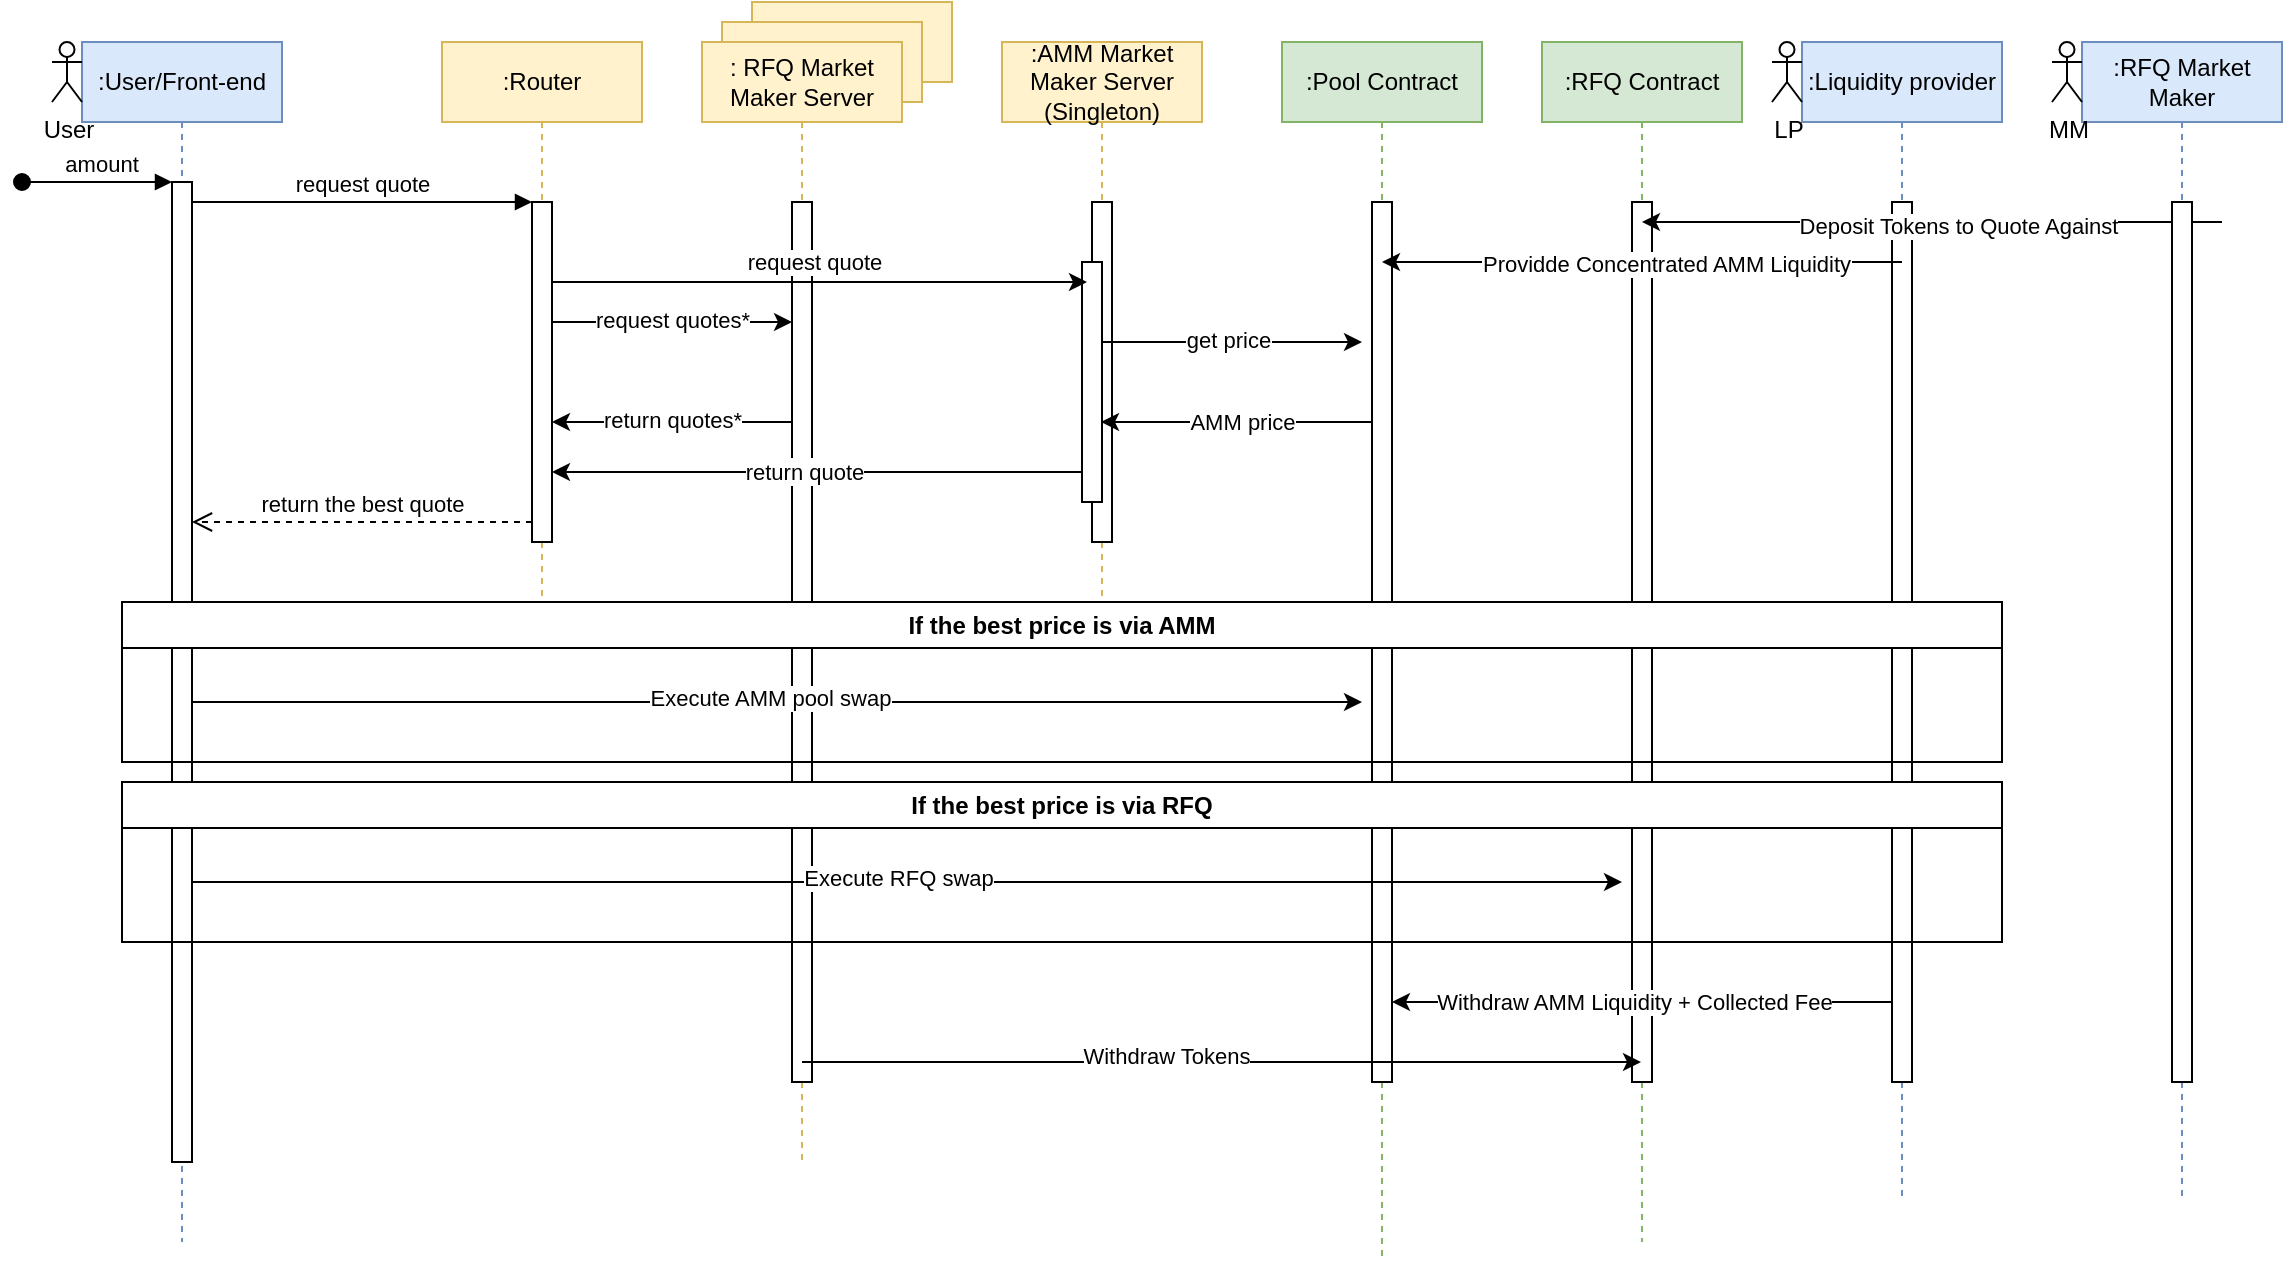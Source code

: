 <mxfile version="22.0.5" type="github">
  <diagram name="Page-1" id="2YBvvXClWsGukQMizWep">
    <mxGraphModel dx="1364" dy="803" grid="1" gridSize="10" guides="1" tooltips="1" connect="1" arrows="1" fold="1" page="1" pageScale="1" pageWidth="850" pageHeight="1100" math="0" shadow="0">
      <root>
        <mxCell id="0" />
        <mxCell id="1" parent="0" />
        <mxCell id="oIRtnbg-KgbVpLRa1ibR-24" value="" style="rounded=0;whiteSpace=wrap;html=1;fillColor=#fff2cc;strokeColor=#d6b656;" vertex="1" parent="1">
          <mxGeometry x="375" y="20" width="100" height="40" as="geometry" />
        </mxCell>
        <mxCell id="oIRtnbg-KgbVpLRa1ibR-23" value="" style="rounded=0;whiteSpace=wrap;html=1;fillColor=#fff2cc;strokeColor=#d6b656;" vertex="1" parent="1">
          <mxGeometry x="360" y="30" width="100" height="40" as="geometry" />
        </mxCell>
        <mxCell id="aM9ryv3xv72pqoxQDRHE-1" value=":User/Front-end" style="shape=umlLifeline;perimeter=lifelinePerimeter;whiteSpace=wrap;html=1;container=0;dropTarget=0;collapsible=0;recursiveResize=0;outlineConnect=0;portConstraint=eastwest;newEdgeStyle={&quot;edgeStyle&quot;:&quot;elbowEdgeStyle&quot;,&quot;elbow&quot;:&quot;vertical&quot;,&quot;curved&quot;:0,&quot;rounded&quot;:0};fillColor=#dae8fc;strokeColor=#6c8ebf;" parent="1" vertex="1">
          <mxGeometry x="40" y="40" width="100" height="600" as="geometry" />
        </mxCell>
        <mxCell id="aM9ryv3xv72pqoxQDRHE-2" value="" style="html=1;points=[];perimeter=orthogonalPerimeter;outlineConnect=0;targetShapes=umlLifeline;portConstraint=eastwest;newEdgeStyle={&quot;edgeStyle&quot;:&quot;elbowEdgeStyle&quot;,&quot;elbow&quot;:&quot;vertical&quot;,&quot;curved&quot;:0,&quot;rounded&quot;:0};" parent="aM9ryv3xv72pqoxQDRHE-1" vertex="1">
          <mxGeometry x="45" y="70" width="10" height="490" as="geometry" />
        </mxCell>
        <mxCell id="aM9ryv3xv72pqoxQDRHE-3" value="&amp;nbsp;amount" style="html=1;verticalAlign=bottom;startArrow=oval;endArrow=block;startSize=8;edgeStyle=elbowEdgeStyle;elbow=vertical;curved=0;rounded=0;" parent="aM9ryv3xv72pqoxQDRHE-1" target="aM9ryv3xv72pqoxQDRHE-2" edge="1">
          <mxGeometry relative="1" as="geometry">
            <mxPoint x="-30" y="70" as="sourcePoint" />
          </mxGeometry>
        </mxCell>
        <mxCell id="oIRtnbg-KgbVpLRa1ibR-9" value="" style="edgeStyle=elbowEdgeStyle;rounded=0;orthogonalLoop=1;jettySize=auto;html=1;elbow=vertical;curved=0;" edge="1" parent="1" target="oIRtnbg-KgbVpLRa1ibR-2">
          <mxGeometry relative="1" as="geometry">
            <mxPoint x="275" y="180" as="sourcePoint" />
            <mxPoint x="400.5" y="180" as="targetPoint" />
          </mxGeometry>
        </mxCell>
        <mxCell id="oIRtnbg-KgbVpLRa1ibR-12" value="request quotes*" style="edgeLabel;html=1;align=center;verticalAlign=middle;resizable=0;points=[];" vertex="1" connectable="0" parent="oIRtnbg-KgbVpLRa1ibR-9">
          <mxGeometry x="-0.259" y="1" relative="1" as="geometry">
            <mxPoint x="15" as="offset" />
          </mxGeometry>
        </mxCell>
        <mxCell id="aM9ryv3xv72pqoxQDRHE-5" value=":Router" style="shape=umlLifeline;perimeter=lifelinePerimeter;whiteSpace=wrap;html=1;container=0;dropTarget=0;collapsible=0;recursiveResize=0;outlineConnect=0;portConstraint=eastwest;newEdgeStyle={&quot;edgeStyle&quot;:&quot;elbowEdgeStyle&quot;,&quot;elbow&quot;:&quot;vertical&quot;,&quot;curved&quot;:0,&quot;rounded&quot;:0};fillColor=#fff2cc;strokeColor=#d6b656;" parent="1" vertex="1">
          <mxGeometry x="220" y="40" width="100" height="300" as="geometry" />
        </mxCell>
        <mxCell id="aM9ryv3xv72pqoxQDRHE-6" value="" style="html=1;points=[];perimeter=orthogonalPerimeter;outlineConnect=0;targetShapes=umlLifeline;portConstraint=eastwest;newEdgeStyle={&quot;edgeStyle&quot;:&quot;elbowEdgeStyle&quot;,&quot;elbow&quot;:&quot;vertical&quot;,&quot;curved&quot;:0,&quot;rounded&quot;:0};" parent="aM9ryv3xv72pqoxQDRHE-5" vertex="1">
          <mxGeometry x="45" y="80" width="10" height="170" as="geometry" />
        </mxCell>
        <mxCell id="aM9ryv3xv72pqoxQDRHE-7" value="request quote" style="html=1;verticalAlign=bottom;endArrow=block;edgeStyle=elbowEdgeStyle;elbow=vertical;curved=0;rounded=0;" parent="1" source="aM9ryv3xv72pqoxQDRHE-2" target="aM9ryv3xv72pqoxQDRHE-6" edge="1">
          <mxGeometry relative="1" as="geometry">
            <mxPoint x="195" y="130" as="sourcePoint" />
            <Array as="points">
              <mxPoint x="180" y="120" />
            </Array>
          </mxGeometry>
        </mxCell>
        <mxCell id="aM9ryv3xv72pqoxQDRHE-8" value="return the best quote" style="html=1;verticalAlign=bottom;endArrow=open;dashed=1;endSize=8;edgeStyle=elbowEdgeStyle;elbow=vertical;curved=0;rounded=0;" parent="1" source="aM9ryv3xv72pqoxQDRHE-6" target="aM9ryv3xv72pqoxQDRHE-2" edge="1">
          <mxGeometry relative="1" as="geometry">
            <mxPoint x="195" y="205" as="targetPoint" />
            <Array as="points">
              <mxPoint x="190" y="280" />
            </Array>
          </mxGeometry>
        </mxCell>
        <mxCell id="oIRtnbg-KgbVpLRa1ibR-1" value=": RFQ Market Maker Server" style="shape=umlLifeline;perimeter=lifelinePerimeter;whiteSpace=wrap;html=1;container=0;dropTarget=0;collapsible=0;recursiveResize=0;outlineConnect=0;portConstraint=eastwest;newEdgeStyle={&quot;edgeStyle&quot;:&quot;elbowEdgeStyle&quot;,&quot;elbow&quot;:&quot;vertical&quot;,&quot;curved&quot;:0,&quot;rounded&quot;:0};fillColor=#fff2cc;strokeColor=#d6b656;" vertex="1" parent="1">
          <mxGeometry x="350" y="40" width="100" height="560" as="geometry" />
        </mxCell>
        <mxCell id="oIRtnbg-KgbVpLRa1ibR-2" value="" style="html=1;points=[];perimeter=orthogonalPerimeter;outlineConnect=0;targetShapes=umlLifeline;portConstraint=eastwest;newEdgeStyle={&quot;edgeStyle&quot;:&quot;elbowEdgeStyle&quot;,&quot;elbow&quot;:&quot;vertical&quot;,&quot;curved&quot;:0,&quot;rounded&quot;:0};" vertex="1" parent="oIRtnbg-KgbVpLRa1ibR-1">
          <mxGeometry x="45" y="80" width="10" height="440" as="geometry" />
        </mxCell>
        <mxCell id="oIRtnbg-KgbVpLRa1ibR-3" value=":AMM Market Maker Server (Singleton)" style="shape=umlLifeline;perimeter=lifelinePerimeter;whiteSpace=wrap;html=1;container=0;dropTarget=0;collapsible=0;recursiveResize=0;outlineConnect=0;portConstraint=eastwest;newEdgeStyle={&quot;edgeStyle&quot;:&quot;elbowEdgeStyle&quot;,&quot;elbow&quot;:&quot;vertical&quot;,&quot;curved&quot;:0,&quot;rounded&quot;:0};fillColor=#fff2cc;strokeColor=#d6b656;" vertex="1" parent="1">
          <mxGeometry x="500" y="40" width="100" height="300" as="geometry" />
        </mxCell>
        <mxCell id="oIRtnbg-KgbVpLRa1ibR-4" value="" style="html=1;points=[];perimeter=orthogonalPerimeter;outlineConnect=0;targetShapes=umlLifeline;portConstraint=eastwest;newEdgeStyle={&quot;edgeStyle&quot;:&quot;elbowEdgeStyle&quot;,&quot;elbow&quot;:&quot;vertical&quot;,&quot;curved&quot;:0,&quot;rounded&quot;:0};" vertex="1" parent="oIRtnbg-KgbVpLRa1ibR-3">
          <mxGeometry x="45" y="80" width="10" height="170" as="geometry" />
        </mxCell>
        <mxCell id="oIRtnbg-KgbVpLRa1ibR-15" value="" style="html=1;points=[];perimeter=orthogonalPerimeter;outlineConnect=0;targetShapes=umlLifeline;portConstraint=eastwest;newEdgeStyle={&quot;edgeStyle&quot;:&quot;elbowEdgeStyle&quot;,&quot;elbow&quot;:&quot;vertical&quot;,&quot;curved&quot;:0,&quot;rounded&quot;:0};" vertex="1" parent="oIRtnbg-KgbVpLRa1ibR-3">
          <mxGeometry x="40" y="110" width="10" height="120" as="geometry" />
        </mxCell>
        <mxCell id="oIRtnbg-KgbVpLRa1ibR-7" value=":Pool Contract" style="shape=umlLifeline;perimeter=lifelinePerimeter;whiteSpace=wrap;html=1;container=0;dropTarget=0;collapsible=0;recursiveResize=0;outlineConnect=0;portConstraint=eastwest;newEdgeStyle={&quot;edgeStyle&quot;:&quot;elbowEdgeStyle&quot;,&quot;elbow&quot;:&quot;vertical&quot;,&quot;curved&quot;:0,&quot;rounded&quot;:0};fillColor=#d5e8d4;strokeColor=#82b366;" vertex="1" parent="1">
          <mxGeometry x="640" y="40" width="100" height="610" as="geometry" />
        </mxCell>
        <mxCell id="oIRtnbg-KgbVpLRa1ibR-8" value="" style="html=1;points=[];perimeter=orthogonalPerimeter;outlineConnect=0;targetShapes=umlLifeline;portConstraint=eastwest;newEdgeStyle={&quot;edgeStyle&quot;:&quot;elbowEdgeStyle&quot;,&quot;elbow&quot;:&quot;vertical&quot;,&quot;curved&quot;:0,&quot;rounded&quot;:0};" vertex="1" parent="oIRtnbg-KgbVpLRa1ibR-7">
          <mxGeometry x="45" y="80" width="10" height="440" as="geometry" />
        </mxCell>
        <mxCell id="oIRtnbg-KgbVpLRa1ibR-10" value="" style="edgeStyle=elbowEdgeStyle;rounded=0;orthogonalLoop=1;jettySize=auto;html=1;elbow=vertical;curved=0;" edge="1" parent="1" source="aM9ryv3xv72pqoxQDRHE-6">
          <mxGeometry relative="1" as="geometry">
            <mxPoint x="277.5" y="160" as="sourcePoint" />
            <mxPoint x="542.5" y="160" as="targetPoint" />
          </mxGeometry>
        </mxCell>
        <mxCell id="oIRtnbg-KgbVpLRa1ibR-11" value="request quote" style="edgeLabel;html=1;align=center;verticalAlign=middle;resizable=0;points=[];" vertex="1" connectable="0" parent="oIRtnbg-KgbVpLRa1ibR-10">
          <mxGeometry x="-0.546" y="3" relative="1" as="geometry">
            <mxPoint x="70" y="-7" as="offset" />
          </mxGeometry>
        </mxCell>
        <mxCell id="oIRtnbg-KgbVpLRa1ibR-13" value="" style="edgeStyle=elbowEdgeStyle;rounded=0;orthogonalLoop=1;jettySize=auto;html=1;elbow=horizontal;curved=0;exitX=1;exitY=0.333;exitDx=0;exitDy=0;exitPerimeter=0;" edge="1" parent="1" source="oIRtnbg-KgbVpLRa1ibR-15">
          <mxGeometry relative="1" as="geometry">
            <mxPoint x="560" y="180" as="sourcePoint" />
            <mxPoint x="680" y="190" as="targetPoint" />
          </mxGeometry>
        </mxCell>
        <mxCell id="oIRtnbg-KgbVpLRa1ibR-14" value="get price" style="edgeLabel;html=1;align=center;verticalAlign=middle;resizable=0;points=[];" vertex="1" connectable="0" parent="oIRtnbg-KgbVpLRa1ibR-13">
          <mxGeometry x="-0.259" y="1" relative="1" as="geometry">
            <mxPoint x="15" as="offset" />
          </mxGeometry>
        </mxCell>
        <mxCell id="oIRtnbg-KgbVpLRa1ibR-17" value="" style="edgeStyle=elbowEdgeStyle;rounded=0;orthogonalLoop=1;jettySize=auto;html=1;elbow=vertical;curved=0;" edge="1" parent="1">
          <mxGeometry relative="1" as="geometry">
            <mxPoint x="685" y="230" as="sourcePoint" />
            <mxPoint x="549.5" y="230" as="targetPoint" />
          </mxGeometry>
        </mxCell>
        <mxCell id="oIRtnbg-KgbVpLRa1ibR-18" value="AMM price" style="edgeLabel;html=1;align=center;verticalAlign=middle;resizable=0;points=[];" vertex="1" connectable="0" parent="oIRtnbg-KgbVpLRa1ibR-17">
          <mxGeometry x="-0.1" y="3" relative="1" as="geometry">
            <mxPoint x="-4" y="-3" as="offset" />
          </mxGeometry>
        </mxCell>
        <mxCell id="oIRtnbg-KgbVpLRa1ibR-27" value="" style="endArrow=classic;html=1;rounded=0;exitX=0;exitY=0.875;exitDx=0;exitDy=0;exitPerimeter=0;" edge="1" parent="1" source="oIRtnbg-KgbVpLRa1ibR-15" target="aM9ryv3xv72pqoxQDRHE-6">
          <mxGeometry width="50" height="50" relative="1" as="geometry">
            <mxPoint x="535.25" y="220" as="sourcePoint" />
            <mxPoint x="280" y="220" as="targetPoint" />
          </mxGeometry>
        </mxCell>
        <mxCell id="oIRtnbg-KgbVpLRa1ibR-29" value="Text" style="edgeLabel;html=1;align=center;verticalAlign=middle;resizable=0;points=[];" vertex="1" connectable="0" parent="oIRtnbg-KgbVpLRa1ibR-27">
          <mxGeometry x="0.064" y="-1" relative="1" as="geometry">
            <mxPoint as="offset" />
          </mxGeometry>
        </mxCell>
        <mxCell id="oIRtnbg-KgbVpLRa1ibR-30" value="return quote" style="edgeLabel;html=1;align=center;verticalAlign=middle;resizable=0;points=[];" vertex="1" connectable="0" parent="oIRtnbg-KgbVpLRa1ibR-27">
          <mxGeometry x="0.049" relative="1" as="geometry">
            <mxPoint as="offset" />
          </mxGeometry>
        </mxCell>
        <mxCell id="oIRtnbg-KgbVpLRa1ibR-31" value="" style="endArrow=classic;html=1;rounded=0;" edge="1" parent="1" source="oIRtnbg-KgbVpLRa1ibR-2" target="aM9ryv3xv72pqoxQDRHE-6">
          <mxGeometry width="50" height="50" relative="1" as="geometry">
            <mxPoint x="390" y="220" as="sourcePoint" />
            <mxPoint x="280" y="220" as="targetPoint" />
            <Array as="points">
              <mxPoint x="300" y="230" />
            </Array>
          </mxGeometry>
        </mxCell>
        <mxCell id="oIRtnbg-KgbVpLRa1ibR-32" value="return quotes*" style="edgeLabel;html=1;align=center;verticalAlign=middle;resizable=0;points=[];" vertex="1" connectable="0" parent="oIRtnbg-KgbVpLRa1ibR-31">
          <mxGeometry y="-1" relative="1" as="geometry">
            <mxPoint as="offset" />
          </mxGeometry>
        </mxCell>
        <mxCell id="oIRtnbg-KgbVpLRa1ibR-35" value=":RFQ Contract" style="shape=umlLifeline;perimeter=lifelinePerimeter;whiteSpace=wrap;html=1;container=0;dropTarget=0;collapsible=0;recursiveResize=0;outlineConnect=0;portConstraint=eastwest;newEdgeStyle={&quot;edgeStyle&quot;:&quot;elbowEdgeStyle&quot;,&quot;elbow&quot;:&quot;vertical&quot;,&quot;curved&quot;:0,&quot;rounded&quot;:0};fillColor=#d5e8d4;strokeColor=#82b366;" vertex="1" parent="1">
          <mxGeometry x="770" y="40" width="100" height="600" as="geometry" />
        </mxCell>
        <mxCell id="oIRtnbg-KgbVpLRa1ibR-36" value="" style="html=1;points=[];perimeter=orthogonalPerimeter;outlineConnect=0;targetShapes=umlLifeline;portConstraint=eastwest;newEdgeStyle={&quot;edgeStyle&quot;:&quot;elbowEdgeStyle&quot;,&quot;elbow&quot;:&quot;vertical&quot;,&quot;curved&quot;:0,&quot;rounded&quot;:0};" vertex="1" parent="oIRtnbg-KgbVpLRa1ibR-35">
          <mxGeometry x="45" y="80" width="10" height="440" as="geometry" />
        </mxCell>
        <mxCell id="oIRtnbg-KgbVpLRa1ibR-37" value=":Liquidity provider" style="shape=umlLifeline;perimeter=lifelinePerimeter;whiteSpace=wrap;html=1;container=0;dropTarget=0;collapsible=0;recursiveResize=0;outlineConnect=0;portConstraint=eastwest;newEdgeStyle={&quot;edgeStyle&quot;:&quot;elbowEdgeStyle&quot;,&quot;elbow&quot;:&quot;vertical&quot;,&quot;curved&quot;:0,&quot;rounded&quot;:0};fillColor=#dae8fc;strokeColor=#6c8ebf;" vertex="1" parent="1">
          <mxGeometry x="900" y="40" width="100" height="580" as="geometry" />
        </mxCell>
        <mxCell id="oIRtnbg-KgbVpLRa1ibR-38" value="" style="html=1;points=[];perimeter=orthogonalPerimeter;outlineConnect=0;targetShapes=umlLifeline;portConstraint=eastwest;newEdgeStyle={&quot;edgeStyle&quot;:&quot;elbowEdgeStyle&quot;,&quot;elbow&quot;:&quot;vertical&quot;,&quot;curved&quot;:0,&quot;rounded&quot;:0};" vertex="1" parent="oIRtnbg-KgbVpLRa1ibR-37">
          <mxGeometry x="45" y="80" width="10" height="440" as="geometry" />
        </mxCell>
        <mxCell id="oIRtnbg-KgbVpLRa1ibR-41" value="If the best price is via AMM" style="swimlane;whiteSpace=wrap;html=1;" vertex="1" parent="1">
          <mxGeometry x="60" y="320" width="940" height="80" as="geometry">
            <mxRectangle x="60" y="320" width="110" height="30" as="alternateBounds" />
          </mxGeometry>
        </mxCell>
        <mxCell id="oIRtnbg-KgbVpLRa1ibR-42" value="" style="endArrow=classic;html=1;rounded=0;" edge="1" parent="oIRtnbg-KgbVpLRa1ibR-41">
          <mxGeometry width="50" height="50" relative="1" as="geometry">
            <mxPoint x="35" y="50" as="sourcePoint" />
            <mxPoint x="620" y="50" as="targetPoint" />
          </mxGeometry>
        </mxCell>
        <mxCell id="oIRtnbg-KgbVpLRa1ibR-43" value="Execute AMM pool swap" style="edgeLabel;html=1;align=center;verticalAlign=middle;resizable=0;points=[];" vertex="1" connectable="0" parent="oIRtnbg-KgbVpLRa1ibR-42">
          <mxGeometry x="-0.012" y="2" relative="1" as="geometry">
            <mxPoint as="offset" />
          </mxGeometry>
        </mxCell>
        <mxCell id="oIRtnbg-KgbVpLRa1ibR-44" value="If the best price is via RFQ" style="swimlane;whiteSpace=wrap;html=1;" vertex="1" parent="1">
          <mxGeometry x="60" y="410" width="940" height="80" as="geometry">
            <mxRectangle x="60" y="320" width="110" height="30" as="alternateBounds" />
          </mxGeometry>
        </mxCell>
        <mxCell id="oIRtnbg-KgbVpLRa1ibR-45" value="" style="endArrow=classic;html=1;rounded=0;" edge="1" parent="oIRtnbg-KgbVpLRa1ibR-44">
          <mxGeometry width="50" height="50" relative="1" as="geometry">
            <mxPoint x="35" y="50" as="sourcePoint" />
            <mxPoint x="750" y="50" as="targetPoint" />
          </mxGeometry>
        </mxCell>
        <mxCell id="oIRtnbg-KgbVpLRa1ibR-46" value="Execute RFQ swap" style="edgeLabel;html=1;align=center;verticalAlign=middle;resizable=0;points=[];" vertex="1" connectable="0" parent="oIRtnbg-KgbVpLRa1ibR-45">
          <mxGeometry x="-0.012" y="2" relative="1" as="geometry">
            <mxPoint as="offset" />
          </mxGeometry>
        </mxCell>
        <mxCell id="oIRtnbg-KgbVpLRa1ibR-48" value="" style="endArrow=classic;html=1;rounded=0;" edge="1" parent="1" target="oIRtnbg-KgbVpLRa1ibR-7">
          <mxGeometry width="50" height="50" relative="1" as="geometry">
            <mxPoint x="950" y="150" as="sourcePoint" />
            <mxPoint x="990" y="100" as="targetPoint" />
          </mxGeometry>
        </mxCell>
        <mxCell id="oIRtnbg-KgbVpLRa1ibR-49" value="Providde Concentrated AMM Liquidity" style="edgeLabel;html=1;align=center;verticalAlign=middle;resizable=0;points=[];" vertex="1" connectable="0" parent="oIRtnbg-KgbVpLRa1ibR-48">
          <mxGeometry x="-0.094" y="1" relative="1" as="geometry">
            <mxPoint as="offset" />
          </mxGeometry>
        </mxCell>
        <mxCell id="oIRtnbg-KgbVpLRa1ibR-50" value="" style="endArrow=classic;html=1;rounded=0;" edge="1" parent="1" target="oIRtnbg-KgbVpLRa1ibR-8">
          <mxGeometry width="50" height="50" relative="1" as="geometry">
            <mxPoint x="945" y="520" as="sourcePoint" />
            <mxPoint x="700" y="520" as="targetPoint" />
          </mxGeometry>
        </mxCell>
        <mxCell id="oIRtnbg-KgbVpLRa1ibR-51" value="Withdraw AMM Liquidity + Collected Fee" style="edgeLabel;html=1;align=center;verticalAlign=middle;resizable=0;points=[];" vertex="1" connectable="0" parent="oIRtnbg-KgbVpLRa1ibR-50">
          <mxGeometry x="0.147" relative="1" as="geometry">
            <mxPoint x="14" as="offset" />
          </mxGeometry>
        </mxCell>
        <mxCell id="oIRtnbg-KgbVpLRa1ibR-52" value="" style="endArrow=classic;html=1;rounded=0;" edge="1" parent="1" target="oIRtnbg-KgbVpLRa1ibR-35">
          <mxGeometry width="50" height="50" relative="1" as="geometry">
            <mxPoint x="1110" y="130" as="sourcePoint" />
            <mxPoint x="450" y="80" as="targetPoint" />
          </mxGeometry>
        </mxCell>
        <mxCell id="oIRtnbg-KgbVpLRa1ibR-53" value="Deposit Tokens to Quote Against" style="edgeLabel;html=1;align=center;verticalAlign=middle;resizable=0;points=[];" vertex="1" connectable="0" parent="oIRtnbg-KgbVpLRa1ibR-52">
          <mxGeometry x="-0.089" y="2" relative="1" as="geometry">
            <mxPoint as="offset" />
          </mxGeometry>
        </mxCell>
        <mxCell id="oIRtnbg-KgbVpLRa1ibR-54" value="" style="endArrow=classic;html=1;rounded=0;" edge="1" parent="1" target="oIRtnbg-KgbVpLRa1ibR-35">
          <mxGeometry width="50" height="50" relative="1" as="geometry">
            <mxPoint x="400" y="550" as="sourcePoint" />
            <mxPoint x="450" y="500" as="targetPoint" />
          </mxGeometry>
        </mxCell>
        <mxCell id="oIRtnbg-KgbVpLRa1ibR-55" value="Withdraw Tokens" style="edgeLabel;html=1;align=center;verticalAlign=middle;resizable=0;points=[];" vertex="1" connectable="0" parent="oIRtnbg-KgbVpLRa1ibR-54">
          <mxGeometry x="-0.132" y="3" relative="1" as="geometry">
            <mxPoint as="offset" />
          </mxGeometry>
        </mxCell>
        <mxCell id="oIRtnbg-KgbVpLRa1ibR-56" value=":RFQ Market Maker" style="shape=umlLifeline;perimeter=lifelinePerimeter;whiteSpace=wrap;html=1;container=0;dropTarget=0;collapsible=0;recursiveResize=0;outlineConnect=0;portConstraint=eastwest;newEdgeStyle={&quot;edgeStyle&quot;:&quot;elbowEdgeStyle&quot;,&quot;elbow&quot;:&quot;vertical&quot;,&quot;curved&quot;:0,&quot;rounded&quot;:0};fillColor=#dae8fc;strokeColor=#6c8ebf;" vertex="1" parent="1">
          <mxGeometry x="1040" y="40" width="100" height="580" as="geometry" />
        </mxCell>
        <mxCell id="oIRtnbg-KgbVpLRa1ibR-57" value="" style="html=1;points=[];perimeter=orthogonalPerimeter;outlineConnect=0;targetShapes=umlLifeline;portConstraint=eastwest;newEdgeStyle={&quot;edgeStyle&quot;:&quot;elbowEdgeStyle&quot;,&quot;elbow&quot;:&quot;vertical&quot;,&quot;curved&quot;:0,&quot;rounded&quot;:0};" vertex="1" parent="oIRtnbg-KgbVpLRa1ibR-56">
          <mxGeometry x="45" y="80" width="10" height="440" as="geometry" />
        </mxCell>
        <mxCell id="oIRtnbg-KgbVpLRa1ibR-58" value="MM" style="shape=umlActor;verticalLabelPosition=bottom;verticalAlign=top;html=1;outlineConnect=0;" vertex="1" parent="1">
          <mxGeometry x="1025" y="40" width="15" height="30" as="geometry" />
        </mxCell>
        <mxCell id="oIRtnbg-KgbVpLRa1ibR-59" value="LP" style="shape=umlActor;verticalLabelPosition=bottom;verticalAlign=top;html=1;outlineConnect=0;" vertex="1" parent="1">
          <mxGeometry x="885" y="40" width="15" height="30" as="geometry" />
        </mxCell>
        <mxCell id="oIRtnbg-KgbVpLRa1ibR-60" value="User" style="shape=umlActor;verticalLabelPosition=bottom;verticalAlign=top;html=1;outlineConnect=0;" vertex="1" parent="1">
          <mxGeometry x="25" y="40" width="15" height="30" as="geometry" />
        </mxCell>
      </root>
    </mxGraphModel>
  </diagram>
</mxfile>
